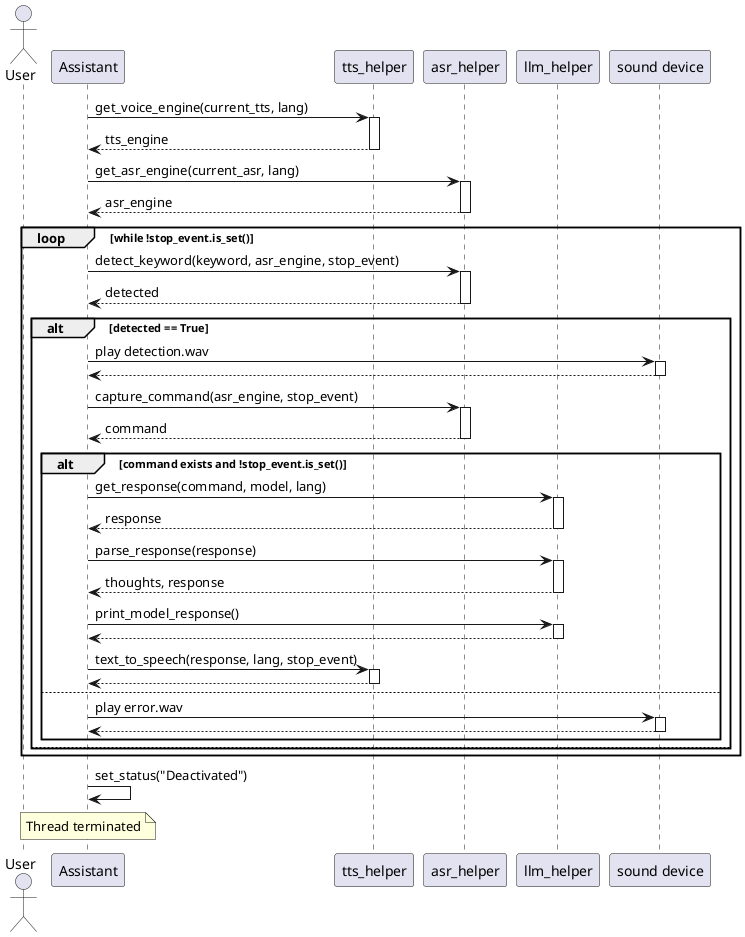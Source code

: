 @startuml
actor User
participant "Assistant" as assistant
participant "tts_helper" as tts
participant "asr_helper" as asr
participant "llm_helper" as llm
participant "sound device" as sound

assistant -> tts : get_voice_engine(current_tts, lang)
activate tts
tts --> assistant : tts_engine
deactivate tts

assistant -> asr : get_asr_engine(current_asr, lang)
activate asr
asr --> assistant : asr_engine
deactivate asr

loop while !stop_event.is_set()
    assistant -> asr : detect_keyword(keyword, asr_engine, stop_event)
    activate asr
    asr --> assistant : detected
    deactivate asr
    
    alt detected == True
        assistant -> sound : play detection.wav
        activate sound
        sound --> assistant
        deactivate sound
        
        assistant -> asr : capture_command(asr_engine, stop_event)
        activate asr
        asr --> assistant : command
        deactivate asr
        
        alt command exists and !stop_event.is_set()
            assistant -> llm : get_response(command, model, lang)
            activate llm
            llm --> assistant : response
            deactivate llm
            
            assistant -> llm : parse_response(response)
            activate llm
            llm --> assistant : thoughts, response
            deactivate llm
            
            assistant -> llm : print_model_response()
            activate llm
            llm --> assistant
            deactivate llm
            
            assistant -> tts : text_to_speech(response, lang, stop_event)
            activate tts
            tts --> assistant
            deactivate tts
        else
            assistant -> sound : play error.wav
            activate sound
            sound --> assistant
            deactivate sound
        end
    else
        note right: Keyword not detected
    end
end

assistant -> assistant : set_status("Deactivated")
note over assistant: Thread terminated
@enduml